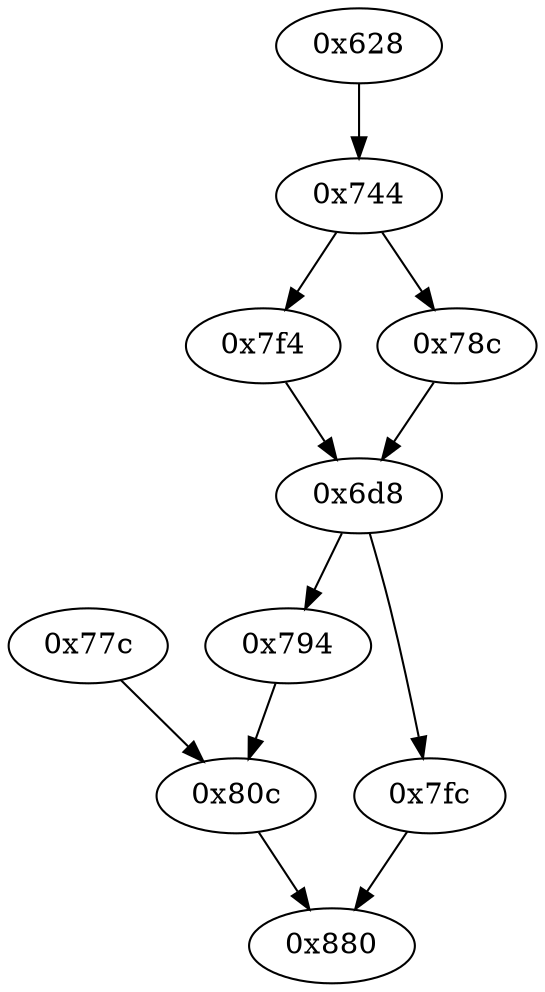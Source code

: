 strict digraph "" {
	"0x7fc"	 [opcode="[u'ldr', u'bl', u'mov', u'b']"];
	"0x880"	 [opcode="[u'mov', u'sub', u'pop']"];
	"0x7fc" -> "0x880";
	"0x77c"	 [opcode="[u'ldr', u'bl', u'mov', u'b']"];
	"0x80c"	 [opcode="[u'mov', u'bl', u'ldr', u'mov', u'ldr', u'ldr', u'ldr', u'ldr', u'cmp', u'mov', u'add', u'sub', u'sub', u'mul', u'mvn', u'mvn', \
u'mov', u'orr', u'ldr', u'cmn', u'mov', u'teq', u'mov', u'mov', u'cmn', u'mov', u'cmp', u'mov', u'b']"];
	"0x77c" -> "0x80c";
	"0x794"	 [opcode="[u'ldr', u'mov', u'ldr', u'rsb', u'mvn', u'mul', u'mvn', u'mov', u'eor', u'and', u'ldr', u'mov', u'ldr', u'cmp', u'mov', u'teq', \
u'mov', u'mov', u'cmp', u'mov', u'mov', u'cmp', u'mov', u'b']"];
	"0x794" -> "0x80c";
	"0x7f4"	 [opcode="[u'ldr', u'b']"];
	"0x6d8"	 [opcode="[u'ldr', u'ldr', u'ldr', u'cmp', u'mov', u'b']"];
	"0x7f4" -> "0x6d8";
	"0x628"	 [opcode="[u'push', u'add', u'sub', u'ldr', u'ldr', u'ldrb', u'add', u'str', u'ldr', u'ldr', u'ldr', u'ldr', u'ldr', u'str', u'ldr', u'add', \
u'str', u'ldr', u'add', u'str', u'ldr', u'add', u'ldr', u'add', u'b']"];
	"0x744"	 [opcode="[u'ldr', u'ldr', u'ldr', u'cmp', u'mov', u'b']"];
	"0x628" -> "0x744";
	"0x80c" -> "0x880";
	"0x6d8" -> "0x7fc";
	"0x6d8" -> "0x794";
	"0x78c"	 [opcode="[u'mov', u'b']"];
	"0x78c" -> "0x6d8";
	"0x744" -> "0x7f4";
	"0x744" -> "0x78c";
}
